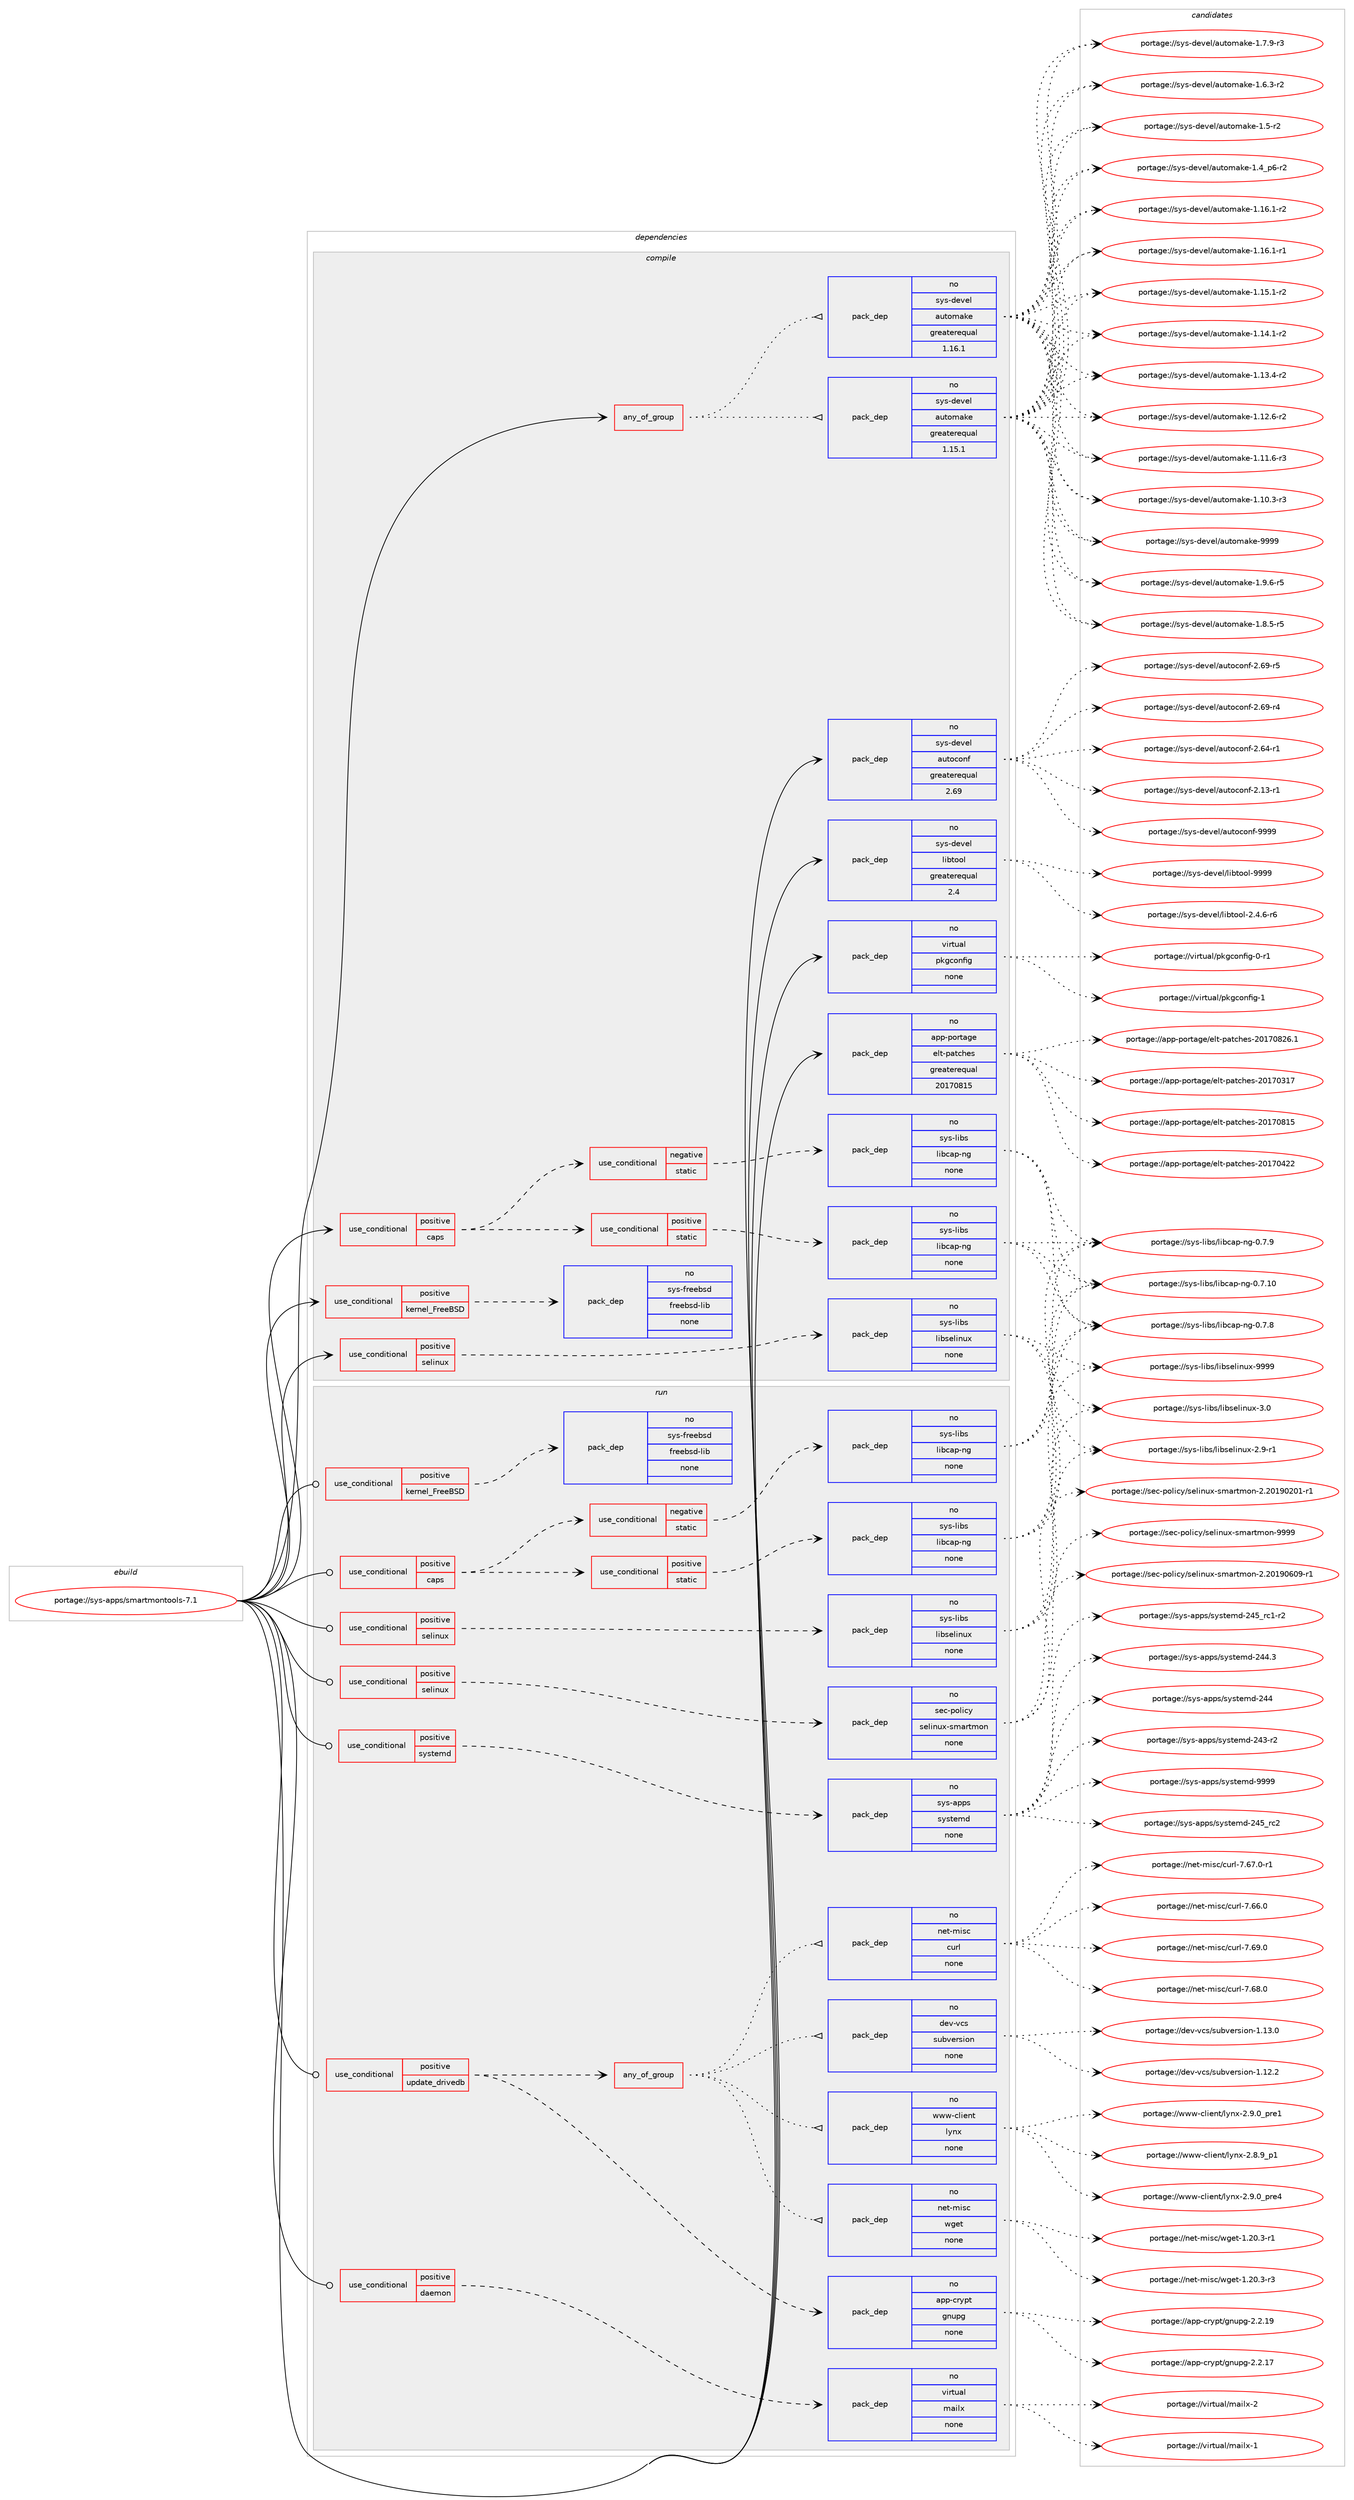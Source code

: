 digraph prolog {

# *************
# Graph options
# *************

newrank=true;
concentrate=true;
compound=true;
graph [rankdir=LR,fontname=Helvetica,fontsize=10,ranksep=1.5];#, ranksep=2.5, nodesep=0.2];
edge  [arrowhead=vee];
node  [fontname=Helvetica,fontsize=10];

# **********
# The ebuild
# **********

subgraph cluster_leftcol {
color=gray;
rank=same;
label=<<i>ebuild</i>>;
id [label="portage://sys-apps/smartmontools-7.1", color=red, width=4, href="../sys-apps/smartmontools-7.1.svg"];
}

# ****************
# The dependencies
# ****************

subgraph cluster_midcol {
color=gray;
label=<<i>dependencies</i>>;
subgraph cluster_compile {
fillcolor="#eeeeee";
style=filled;
label=<<i>compile</i>>;
subgraph any713 {
dependency29122 [label=<<TABLE BORDER="0" CELLBORDER="1" CELLSPACING="0" CELLPADDING="4"><TR><TD CELLPADDING="10">any_of_group</TD></TR></TABLE>>, shape=none, color=red];subgraph pack23397 {
dependency29123 [label=<<TABLE BORDER="0" CELLBORDER="1" CELLSPACING="0" CELLPADDING="4" WIDTH="220"><TR><TD ROWSPAN="6" CELLPADDING="30">pack_dep</TD></TR><TR><TD WIDTH="110">no</TD></TR><TR><TD>sys-devel</TD></TR><TR><TD>automake</TD></TR><TR><TD>greaterequal</TD></TR><TR><TD>1.16.1</TD></TR></TABLE>>, shape=none, color=blue];
}
dependency29122:e -> dependency29123:w [weight=20,style="dotted",arrowhead="oinv"];
subgraph pack23398 {
dependency29124 [label=<<TABLE BORDER="0" CELLBORDER="1" CELLSPACING="0" CELLPADDING="4" WIDTH="220"><TR><TD ROWSPAN="6" CELLPADDING="30">pack_dep</TD></TR><TR><TD WIDTH="110">no</TD></TR><TR><TD>sys-devel</TD></TR><TR><TD>automake</TD></TR><TR><TD>greaterequal</TD></TR><TR><TD>1.15.1</TD></TR></TABLE>>, shape=none, color=blue];
}
dependency29122:e -> dependency29124:w [weight=20,style="dotted",arrowhead="oinv"];
}
id:e -> dependency29122:w [weight=20,style="solid",arrowhead="vee"];
subgraph cond5010 {
dependency29125 [label=<<TABLE BORDER="0" CELLBORDER="1" CELLSPACING="0" CELLPADDING="4"><TR><TD ROWSPAN="3" CELLPADDING="10">use_conditional</TD></TR><TR><TD>positive</TD></TR><TR><TD>caps</TD></TR></TABLE>>, shape=none, color=red];
subgraph cond5011 {
dependency29126 [label=<<TABLE BORDER="0" CELLBORDER="1" CELLSPACING="0" CELLPADDING="4"><TR><TD ROWSPAN="3" CELLPADDING="10">use_conditional</TD></TR><TR><TD>positive</TD></TR><TR><TD>static</TD></TR></TABLE>>, shape=none, color=red];
subgraph pack23399 {
dependency29127 [label=<<TABLE BORDER="0" CELLBORDER="1" CELLSPACING="0" CELLPADDING="4" WIDTH="220"><TR><TD ROWSPAN="6" CELLPADDING="30">pack_dep</TD></TR><TR><TD WIDTH="110">no</TD></TR><TR><TD>sys-libs</TD></TR><TR><TD>libcap-ng</TD></TR><TR><TD>none</TD></TR><TR><TD></TD></TR></TABLE>>, shape=none, color=blue];
}
dependency29126:e -> dependency29127:w [weight=20,style="dashed",arrowhead="vee"];
}
dependency29125:e -> dependency29126:w [weight=20,style="dashed",arrowhead="vee"];
subgraph cond5012 {
dependency29128 [label=<<TABLE BORDER="0" CELLBORDER="1" CELLSPACING="0" CELLPADDING="4"><TR><TD ROWSPAN="3" CELLPADDING="10">use_conditional</TD></TR><TR><TD>negative</TD></TR><TR><TD>static</TD></TR></TABLE>>, shape=none, color=red];
subgraph pack23400 {
dependency29129 [label=<<TABLE BORDER="0" CELLBORDER="1" CELLSPACING="0" CELLPADDING="4" WIDTH="220"><TR><TD ROWSPAN="6" CELLPADDING="30">pack_dep</TD></TR><TR><TD WIDTH="110">no</TD></TR><TR><TD>sys-libs</TD></TR><TR><TD>libcap-ng</TD></TR><TR><TD>none</TD></TR><TR><TD></TD></TR></TABLE>>, shape=none, color=blue];
}
dependency29128:e -> dependency29129:w [weight=20,style="dashed",arrowhead="vee"];
}
dependency29125:e -> dependency29128:w [weight=20,style="dashed",arrowhead="vee"];
}
id:e -> dependency29125:w [weight=20,style="solid",arrowhead="vee"];
subgraph cond5013 {
dependency29130 [label=<<TABLE BORDER="0" CELLBORDER="1" CELLSPACING="0" CELLPADDING="4"><TR><TD ROWSPAN="3" CELLPADDING="10">use_conditional</TD></TR><TR><TD>positive</TD></TR><TR><TD>kernel_FreeBSD</TD></TR></TABLE>>, shape=none, color=red];
subgraph pack23401 {
dependency29131 [label=<<TABLE BORDER="0" CELLBORDER="1" CELLSPACING="0" CELLPADDING="4" WIDTH="220"><TR><TD ROWSPAN="6" CELLPADDING="30">pack_dep</TD></TR><TR><TD WIDTH="110">no</TD></TR><TR><TD>sys-freebsd</TD></TR><TR><TD>freebsd-lib</TD></TR><TR><TD>none</TD></TR><TR><TD></TD></TR></TABLE>>, shape=none, color=blue];
}
dependency29130:e -> dependency29131:w [weight=20,style="dashed",arrowhead="vee"];
}
id:e -> dependency29130:w [weight=20,style="solid",arrowhead="vee"];
subgraph cond5014 {
dependency29132 [label=<<TABLE BORDER="0" CELLBORDER="1" CELLSPACING="0" CELLPADDING="4"><TR><TD ROWSPAN="3" CELLPADDING="10">use_conditional</TD></TR><TR><TD>positive</TD></TR><TR><TD>selinux</TD></TR></TABLE>>, shape=none, color=red];
subgraph pack23402 {
dependency29133 [label=<<TABLE BORDER="0" CELLBORDER="1" CELLSPACING="0" CELLPADDING="4" WIDTH="220"><TR><TD ROWSPAN="6" CELLPADDING="30">pack_dep</TD></TR><TR><TD WIDTH="110">no</TD></TR><TR><TD>sys-libs</TD></TR><TR><TD>libselinux</TD></TR><TR><TD>none</TD></TR><TR><TD></TD></TR></TABLE>>, shape=none, color=blue];
}
dependency29132:e -> dependency29133:w [weight=20,style="dashed",arrowhead="vee"];
}
id:e -> dependency29132:w [weight=20,style="solid",arrowhead="vee"];
subgraph pack23403 {
dependency29134 [label=<<TABLE BORDER="0" CELLBORDER="1" CELLSPACING="0" CELLPADDING="4" WIDTH="220"><TR><TD ROWSPAN="6" CELLPADDING="30">pack_dep</TD></TR><TR><TD WIDTH="110">no</TD></TR><TR><TD>app-portage</TD></TR><TR><TD>elt-patches</TD></TR><TR><TD>greaterequal</TD></TR><TR><TD>20170815</TD></TR></TABLE>>, shape=none, color=blue];
}
id:e -> dependency29134:w [weight=20,style="solid",arrowhead="vee"];
subgraph pack23404 {
dependency29135 [label=<<TABLE BORDER="0" CELLBORDER="1" CELLSPACING="0" CELLPADDING="4" WIDTH="220"><TR><TD ROWSPAN="6" CELLPADDING="30">pack_dep</TD></TR><TR><TD WIDTH="110">no</TD></TR><TR><TD>sys-devel</TD></TR><TR><TD>autoconf</TD></TR><TR><TD>greaterequal</TD></TR><TR><TD>2.69</TD></TR></TABLE>>, shape=none, color=blue];
}
id:e -> dependency29135:w [weight=20,style="solid",arrowhead="vee"];
subgraph pack23405 {
dependency29136 [label=<<TABLE BORDER="0" CELLBORDER="1" CELLSPACING="0" CELLPADDING="4" WIDTH="220"><TR><TD ROWSPAN="6" CELLPADDING="30">pack_dep</TD></TR><TR><TD WIDTH="110">no</TD></TR><TR><TD>sys-devel</TD></TR><TR><TD>libtool</TD></TR><TR><TD>greaterequal</TD></TR><TR><TD>2.4</TD></TR></TABLE>>, shape=none, color=blue];
}
id:e -> dependency29136:w [weight=20,style="solid",arrowhead="vee"];
subgraph pack23406 {
dependency29137 [label=<<TABLE BORDER="0" CELLBORDER="1" CELLSPACING="0" CELLPADDING="4" WIDTH="220"><TR><TD ROWSPAN="6" CELLPADDING="30">pack_dep</TD></TR><TR><TD WIDTH="110">no</TD></TR><TR><TD>virtual</TD></TR><TR><TD>pkgconfig</TD></TR><TR><TD>none</TD></TR><TR><TD></TD></TR></TABLE>>, shape=none, color=blue];
}
id:e -> dependency29137:w [weight=20,style="solid",arrowhead="vee"];
}
subgraph cluster_compileandrun {
fillcolor="#eeeeee";
style=filled;
label=<<i>compile and run</i>>;
}
subgraph cluster_run {
fillcolor="#eeeeee";
style=filled;
label=<<i>run</i>>;
subgraph cond5015 {
dependency29138 [label=<<TABLE BORDER="0" CELLBORDER="1" CELLSPACING="0" CELLPADDING="4"><TR><TD ROWSPAN="3" CELLPADDING="10">use_conditional</TD></TR><TR><TD>positive</TD></TR><TR><TD>caps</TD></TR></TABLE>>, shape=none, color=red];
subgraph cond5016 {
dependency29139 [label=<<TABLE BORDER="0" CELLBORDER="1" CELLSPACING="0" CELLPADDING="4"><TR><TD ROWSPAN="3" CELLPADDING="10">use_conditional</TD></TR><TR><TD>positive</TD></TR><TR><TD>static</TD></TR></TABLE>>, shape=none, color=red];
subgraph pack23407 {
dependency29140 [label=<<TABLE BORDER="0" CELLBORDER="1" CELLSPACING="0" CELLPADDING="4" WIDTH="220"><TR><TD ROWSPAN="6" CELLPADDING="30">pack_dep</TD></TR><TR><TD WIDTH="110">no</TD></TR><TR><TD>sys-libs</TD></TR><TR><TD>libcap-ng</TD></TR><TR><TD>none</TD></TR><TR><TD></TD></TR></TABLE>>, shape=none, color=blue];
}
dependency29139:e -> dependency29140:w [weight=20,style="dashed",arrowhead="vee"];
}
dependency29138:e -> dependency29139:w [weight=20,style="dashed",arrowhead="vee"];
subgraph cond5017 {
dependency29141 [label=<<TABLE BORDER="0" CELLBORDER="1" CELLSPACING="0" CELLPADDING="4"><TR><TD ROWSPAN="3" CELLPADDING="10">use_conditional</TD></TR><TR><TD>negative</TD></TR><TR><TD>static</TD></TR></TABLE>>, shape=none, color=red];
subgraph pack23408 {
dependency29142 [label=<<TABLE BORDER="0" CELLBORDER="1" CELLSPACING="0" CELLPADDING="4" WIDTH="220"><TR><TD ROWSPAN="6" CELLPADDING="30">pack_dep</TD></TR><TR><TD WIDTH="110">no</TD></TR><TR><TD>sys-libs</TD></TR><TR><TD>libcap-ng</TD></TR><TR><TD>none</TD></TR><TR><TD></TD></TR></TABLE>>, shape=none, color=blue];
}
dependency29141:e -> dependency29142:w [weight=20,style="dashed",arrowhead="vee"];
}
dependency29138:e -> dependency29141:w [weight=20,style="dashed",arrowhead="vee"];
}
id:e -> dependency29138:w [weight=20,style="solid",arrowhead="odot"];
subgraph cond5018 {
dependency29143 [label=<<TABLE BORDER="0" CELLBORDER="1" CELLSPACING="0" CELLPADDING="4"><TR><TD ROWSPAN="3" CELLPADDING="10">use_conditional</TD></TR><TR><TD>positive</TD></TR><TR><TD>daemon</TD></TR></TABLE>>, shape=none, color=red];
subgraph pack23409 {
dependency29144 [label=<<TABLE BORDER="0" CELLBORDER="1" CELLSPACING="0" CELLPADDING="4" WIDTH="220"><TR><TD ROWSPAN="6" CELLPADDING="30">pack_dep</TD></TR><TR><TD WIDTH="110">no</TD></TR><TR><TD>virtual</TD></TR><TR><TD>mailx</TD></TR><TR><TD>none</TD></TR><TR><TD></TD></TR></TABLE>>, shape=none, color=blue];
}
dependency29143:e -> dependency29144:w [weight=20,style="dashed",arrowhead="vee"];
}
id:e -> dependency29143:w [weight=20,style="solid",arrowhead="odot"];
subgraph cond5019 {
dependency29145 [label=<<TABLE BORDER="0" CELLBORDER="1" CELLSPACING="0" CELLPADDING="4"><TR><TD ROWSPAN="3" CELLPADDING="10">use_conditional</TD></TR><TR><TD>positive</TD></TR><TR><TD>kernel_FreeBSD</TD></TR></TABLE>>, shape=none, color=red];
subgraph pack23410 {
dependency29146 [label=<<TABLE BORDER="0" CELLBORDER="1" CELLSPACING="0" CELLPADDING="4" WIDTH="220"><TR><TD ROWSPAN="6" CELLPADDING="30">pack_dep</TD></TR><TR><TD WIDTH="110">no</TD></TR><TR><TD>sys-freebsd</TD></TR><TR><TD>freebsd-lib</TD></TR><TR><TD>none</TD></TR><TR><TD></TD></TR></TABLE>>, shape=none, color=blue];
}
dependency29145:e -> dependency29146:w [weight=20,style="dashed",arrowhead="vee"];
}
id:e -> dependency29145:w [weight=20,style="solid",arrowhead="odot"];
subgraph cond5020 {
dependency29147 [label=<<TABLE BORDER="0" CELLBORDER="1" CELLSPACING="0" CELLPADDING="4"><TR><TD ROWSPAN="3" CELLPADDING="10">use_conditional</TD></TR><TR><TD>positive</TD></TR><TR><TD>selinux</TD></TR></TABLE>>, shape=none, color=red];
subgraph pack23411 {
dependency29148 [label=<<TABLE BORDER="0" CELLBORDER="1" CELLSPACING="0" CELLPADDING="4" WIDTH="220"><TR><TD ROWSPAN="6" CELLPADDING="30">pack_dep</TD></TR><TR><TD WIDTH="110">no</TD></TR><TR><TD>sec-policy</TD></TR><TR><TD>selinux-smartmon</TD></TR><TR><TD>none</TD></TR><TR><TD></TD></TR></TABLE>>, shape=none, color=blue];
}
dependency29147:e -> dependency29148:w [weight=20,style="dashed",arrowhead="vee"];
}
id:e -> dependency29147:w [weight=20,style="solid",arrowhead="odot"];
subgraph cond5021 {
dependency29149 [label=<<TABLE BORDER="0" CELLBORDER="1" CELLSPACING="0" CELLPADDING="4"><TR><TD ROWSPAN="3" CELLPADDING="10">use_conditional</TD></TR><TR><TD>positive</TD></TR><TR><TD>selinux</TD></TR></TABLE>>, shape=none, color=red];
subgraph pack23412 {
dependency29150 [label=<<TABLE BORDER="0" CELLBORDER="1" CELLSPACING="0" CELLPADDING="4" WIDTH="220"><TR><TD ROWSPAN="6" CELLPADDING="30">pack_dep</TD></TR><TR><TD WIDTH="110">no</TD></TR><TR><TD>sys-libs</TD></TR><TR><TD>libselinux</TD></TR><TR><TD>none</TD></TR><TR><TD></TD></TR></TABLE>>, shape=none, color=blue];
}
dependency29149:e -> dependency29150:w [weight=20,style="dashed",arrowhead="vee"];
}
id:e -> dependency29149:w [weight=20,style="solid",arrowhead="odot"];
subgraph cond5022 {
dependency29151 [label=<<TABLE BORDER="0" CELLBORDER="1" CELLSPACING="0" CELLPADDING="4"><TR><TD ROWSPAN="3" CELLPADDING="10">use_conditional</TD></TR><TR><TD>positive</TD></TR><TR><TD>systemd</TD></TR></TABLE>>, shape=none, color=red];
subgraph pack23413 {
dependency29152 [label=<<TABLE BORDER="0" CELLBORDER="1" CELLSPACING="0" CELLPADDING="4" WIDTH="220"><TR><TD ROWSPAN="6" CELLPADDING="30">pack_dep</TD></TR><TR><TD WIDTH="110">no</TD></TR><TR><TD>sys-apps</TD></TR><TR><TD>systemd</TD></TR><TR><TD>none</TD></TR><TR><TD></TD></TR></TABLE>>, shape=none, color=blue];
}
dependency29151:e -> dependency29152:w [weight=20,style="dashed",arrowhead="vee"];
}
id:e -> dependency29151:w [weight=20,style="solid",arrowhead="odot"];
subgraph cond5023 {
dependency29153 [label=<<TABLE BORDER="0" CELLBORDER="1" CELLSPACING="0" CELLPADDING="4"><TR><TD ROWSPAN="3" CELLPADDING="10">use_conditional</TD></TR><TR><TD>positive</TD></TR><TR><TD>update_drivedb</TD></TR></TABLE>>, shape=none, color=red];
subgraph pack23414 {
dependency29154 [label=<<TABLE BORDER="0" CELLBORDER="1" CELLSPACING="0" CELLPADDING="4" WIDTH="220"><TR><TD ROWSPAN="6" CELLPADDING="30">pack_dep</TD></TR><TR><TD WIDTH="110">no</TD></TR><TR><TD>app-crypt</TD></TR><TR><TD>gnupg</TD></TR><TR><TD>none</TD></TR><TR><TD></TD></TR></TABLE>>, shape=none, color=blue];
}
dependency29153:e -> dependency29154:w [weight=20,style="dashed",arrowhead="vee"];
subgraph any714 {
dependency29155 [label=<<TABLE BORDER="0" CELLBORDER="1" CELLSPACING="0" CELLPADDING="4"><TR><TD CELLPADDING="10">any_of_group</TD></TR></TABLE>>, shape=none, color=red];subgraph pack23415 {
dependency29156 [label=<<TABLE BORDER="0" CELLBORDER="1" CELLSPACING="0" CELLPADDING="4" WIDTH="220"><TR><TD ROWSPAN="6" CELLPADDING="30">pack_dep</TD></TR><TR><TD WIDTH="110">no</TD></TR><TR><TD>net-misc</TD></TR><TR><TD>curl</TD></TR><TR><TD>none</TD></TR><TR><TD></TD></TR></TABLE>>, shape=none, color=blue];
}
dependency29155:e -> dependency29156:w [weight=20,style="dotted",arrowhead="oinv"];
subgraph pack23416 {
dependency29157 [label=<<TABLE BORDER="0" CELLBORDER="1" CELLSPACING="0" CELLPADDING="4" WIDTH="220"><TR><TD ROWSPAN="6" CELLPADDING="30">pack_dep</TD></TR><TR><TD WIDTH="110">no</TD></TR><TR><TD>net-misc</TD></TR><TR><TD>wget</TD></TR><TR><TD>none</TD></TR><TR><TD></TD></TR></TABLE>>, shape=none, color=blue];
}
dependency29155:e -> dependency29157:w [weight=20,style="dotted",arrowhead="oinv"];
subgraph pack23417 {
dependency29158 [label=<<TABLE BORDER="0" CELLBORDER="1" CELLSPACING="0" CELLPADDING="4" WIDTH="220"><TR><TD ROWSPAN="6" CELLPADDING="30">pack_dep</TD></TR><TR><TD WIDTH="110">no</TD></TR><TR><TD>www-client</TD></TR><TR><TD>lynx</TD></TR><TR><TD>none</TD></TR><TR><TD></TD></TR></TABLE>>, shape=none, color=blue];
}
dependency29155:e -> dependency29158:w [weight=20,style="dotted",arrowhead="oinv"];
subgraph pack23418 {
dependency29159 [label=<<TABLE BORDER="0" CELLBORDER="1" CELLSPACING="0" CELLPADDING="4" WIDTH="220"><TR><TD ROWSPAN="6" CELLPADDING="30">pack_dep</TD></TR><TR><TD WIDTH="110">no</TD></TR><TR><TD>dev-vcs</TD></TR><TR><TD>subversion</TD></TR><TR><TD>none</TD></TR><TR><TD></TD></TR></TABLE>>, shape=none, color=blue];
}
dependency29155:e -> dependency29159:w [weight=20,style="dotted",arrowhead="oinv"];
}
dependency29153:e -> dependency29155:w [weight=20,style="dashed",arrowhead="vee"];
}
id:e -> dependency29153:w [weight=20,style="solid",arrowhead="odot"];
}
}

# **************
# The candidates
# **************

subgraph cluster_choices {
rank=same;
color=gray;
label=<<i>candidates</i>>;

subgraph choice23397 {
color=black;
nodesep=1;
choice115121115451001011181011084797117116111109971071014557575757 [label="portage://sys-devel/automake-9999", color=red, width=4,href="../sys-devel/automake-9999.svg"];
choice115121115451001011181011084797117116111109971071014549465746544511453 [label="portage://sys-devel/automake-1.9.6-r5", color=red, width=4,href="../sys-devel/automake-1.9.6-r5.svg"];
choice115121115451001011181011084797117116111109971071014549465646534511453 [label="portage://sys-devel/automake-1.8.5-r5", color=red, width=4,href="../sys-devel/automake-1.8.5-r5.svg"];
choice115121115451001011181011084797117116111109971071014549465546574511451 [label="portage://sys-devel/automake-1.7.9-r3", color=red, width=4,href="../sys-devel/automake-1.7.9-r3.svg"];
choice115121115451001011181011084797117116111109971071014549465446514511450 [label="portage://sys-devel/automake-1.6.3-r2", color=red, width=4,href="../sys-devel/automake-1.6.3-r2.svg"];
choice11512111545100101118101108479711711611110997107101454946534511450 [label="portage://sys-devel/automake-1.5-r2", color=red, width=4,href="../sys-devel/automake-1.5-r2.svg"];
choice115121115451001011181011084797117116111109971071014549465295112544511450 [label="portage://sys-devel/automake-1.4_p6-r2", color=red, width=4,href="../sys-devel/automake-1.4_p6-r2.svg"];
choice11512111545100101118101108479711711611110997107101454946495446494511450 [label="portage://sys-devel/automake-1.16.1-r2", color=red, width=4,href="../sys-devel/automake-1.16.1-r2.svg"];
choice11512111545100101118101108479711711611110997107101454946495446494511449 [label="portage://sys-devel/automake-1.16.1-r1", color=red, width=4,href="../sys-devel/automake-1.16.1-r1.svg"];
choice11512111545100101118101108479711711611110997107101454946495346494511450 [label="portage://sys-devel/automake-1.15.1-r2", color=red, width=4,href="../sys-devel/automake-1.15.1-r2.svg"];
choice11512111545100101118101108479711711611110997107101454946495246494511450 [label="portage://sys-devel/automake-1.14.1-r2", color=red, width=4,href="../sys-devel/automake-1.14.1-r2.svg"];
choice11512111545100101118101108479711711611110997107101454946495146524511450 [label="portage://sys-devel/automake-1.13.4-r2", color=red, width=4,href="../sys-devel/automake-1.13.4-r2.svg"];
choice11512111545100101118101108479711711611110997107101454946495046544511450 [label="portage://sys-devel/automake-1.12.6-r2", color=red, width=4,href="../sys-devel/automake-1.12.6-r2.svg"];
choice11512111545100101118101108479711711611110997107101454946494946544511451 [label="portage://sys-devel/automake-1.11.6-r3", color=red, width=4,href="../sys-devel/automake-1.11.6-r3.svg"];
choice11512111545100101118101108479711711611110997107101454946494846514511451 [label="portage://sys-devel/automake-1.10.3-r3", color=red, width=4,href="../sys-devel/automake-1.10.3-r3.svg"];
dependency29123:e -> choice115121115451001011181011084797117116111109971071014557575757:w [style=dotted,weight="100"];
dependency29123:e -> choice115121115451001011181011084797117116111109971071014549465746544511453:w [style=dotted,weight="100"];
dependency29123:e -> choice115121115451001011181011084797117116111109971071014549465646534511453:w [style=dotted,weight="100"];
dependency29123:e -> choice115121115451001011181011084797117116111109971071014549465546574511451:w [style=dotted,weight="100"];
dependency29123:e -> choice115121115451001011181011084797117116111109971071014549465446514511450:w [style=dotted,weight="100"];
dependency29123:e -> choice11512111545100101118101108479711711611110997107101454946534511450:w [style=dotted,weight="100"];
dependency29123:e -> choice115121115451001011181011084797117116111109971071014549465295112544511450:w [style=dotted,weight="100"];
dependency29123:e -> choice11512111545100101118101108479711711611110997107101454946495446494511450:w [style=dotted,weight="100"];
dependency29123:e -> choice11512111545100101118101108479711711611110997107101454946495446494511449:w [style=dotted,weight="100"];
dependency29123:e -> choice11512111545100101118101108479711711611110997107101454946495346494511450:w [style=dotted,weight="100"];
dependency29123:e -> choice11512111545100101118101108479711711611110997107101454946495246494511450:w [style=dotted,weight="100"];
dependency29123:e -> choice11512111545100101118101108479711711611110997107101454946495146524511450:w [style=dotted,weight="100"];
dependency29123:e -> choice11512111545100101118101108479711711611110997107101454946495046544511450:w [style=dotted,weight="100"];
dependency29123:e -> choice11512111545100101118101108479711711611110997107101454946494946544511451:w [style=dotted,weight="100"];
dependency29123:e -> choice11512111545100101118101108479711711611110997107101454946494846514511451:w [style=dotted,weight="100"];
}
subgraph choice23398 {
color=black;
nodesep=1;
choice115121115451001011181011084797117116111109971071014557575757 [label="portage://sys-devel/automake-9999", color=red, width=4,href="../sys-devel/automake-9999.svg"];
choice115121115451001011181011084797117116111109971071014549465746544511453 [label="portage://sys-devel/automake-1.9.6-r5", color=red, width=4,href="../sys-devel/automake-1.9.6-r5.svg"];
choice115121115451001011181011084797117116111109971071014549465646534511453 [label="portage://sys-devel/automake-1.8.5-r5", color=red, width=4,href="../sys-devel/automake-1.8.5-r5.svg"];
choice115121115451001011181011084797117116111109971071014549465546574511451 [label="portage://sys-devel/automake-1.7.9-r3", color=red, width=4,href="../sys-devel/automake-1.7.9-r3.svg"];
choice115121115451001011181011084797117116111109971071014549465446514511450 [label="portage://sys-devel/automake-1.6.3-r2", color=red, width=4,href="../sys-devel/automake-1.6.3-r2.svg"];
choice11512111545100101118101108479711711611110997107101454946534511450 [label="portage://sys-devel/automake-1.5-r2", color=red, width=4,href="../sys-devel/automake-1.5-r2.svg"];
choice115121115451001011181011084797117116111109971071014549465295112544511450 [label="portage://sys-devel/automake-1.4_p6-r2", color=red, width=4,href="../sys-devel/automake-1.4_p6-r2.svg"];
choice11512111545100101118101108479711711611110997107101454946495446494511450 [label="portage://sys-devel/automake-1.16.1-r2", color=red, width=4,href="../sys-devel/automake-1.16.1-r2.svg"];
choice11512111545100101118101108479711711611110997107101454946495446494511449 [label="portage://sys-devel/automake-1.16.1-r1", color=red, width=4,href="../sys-devel/automake-1.16.1-r1.svg"];
choice11512111545100101118101108479711711611110997107101454946495346494511450 [label="portage://sys-devel/automake-1.15.1-r2", color=red, width=4,href="../sys-devel/automake-1.15.1-r2.svg"];
choice11512111545100101118101108479711711611110997107101454946495246494511450 [label="portage://sys-devel/automake-1.14.1-r2", color=red, width=4,href="../sys-devel/automake-1.14.1-r2.svg"];
choice11512111545100101118101108479711711611110997107101454946495146524511450 [label="portage://sys-devel/automake-1.13.4-r2", color=red, width=4,href="../sys-devel/automake-1.13.4-r2.svg"];
choice11512111545100101118101108479711711611110997107101454946495046544511450 [label="portage://sys-devel/automake-1.12.6-r2", color=red, width=4,href="../sys-devel/automake-1.12.6-r2.svg"];
choice11512111545100101118101108479711711611110997107101454946494946544511451 [label="portage://sys-devel/automake-1.11.6-r3", color=red, width=4,href="../sys-devel/automake-1.11.6-r3.svg"];
choice11512111545100101118101108479711711611110997107101454946494846514511451 [label="portage://sys-devel/automake-1.10.3-r3", color=red, width=4,href="../sys-devel/automake-1.10.3-r3.svg"];
dependency29124:e -> choice115121115451001011181011084797117116111109971071014557575757:w [style=dotted,weight="100"];
dependency29124:e -> choice115121115451001011181011084797117116111109971071014549465746544511453:w [style=dotted,weight="100"];
dependency29124:e -> choice115121115451001011181011084797117116111109971071014549465646534511453:w [style=dotted,weight="100"];
dependency29124:e -> choice115121115451001011181011084797117116111109971071014549465546574511451:w [style=dotted,weight="100"];
dependency29124:e -> choice115121115451001011181011084797117116111109971071014549465446514511450:w [style=dotted,weight="100"];
dependency29124:e -> choice11512111545100101118101108479711711611110997107101454946534511450:w [style=dotted,weight="100"];
dependency29124:e -> choice115121115451001011181011084797117116111109971071014549465295112544511450:w [style=dotted,weight="100"];
dependency29124:e -> choice11512111545100101118101108479711711611110997107101454946495446494511450:w [style=dotted,weight="100"];
dependency29124:e -> choice11512111545100101118101108479711711611110997107101454946495446494511449:w [style=dotted,weight="100"];
dependency29124:e -> choice11512111545100101118101108479711711611110997107101454946495346494511450:w [style=dotted,weight="100"];
dependency29124:e -> choice11512111545100101118101108479711711611110997107101454946495246494511450:w [style=dotted,weight="100"];
dependency29124:e -> choice11512111545100101118101108479711711611110997107101454946495146524511450:w [style=dotted,weight="100"];
dependency29124:e -> choice11512111545100101118101108479711711611110997107101454946495046544511450:w [style=dotted,weight="100"];
dependency29124:e -> choice11512111545100101118101108479711711611110997107101454946494946544511451:w [style=dotted,weight="100"];
dependency29124:e -> choice11512111545100101118101108479711711611110997107101454946494846514511451:w [style=dotted,weight="100"];
}
subgraph choice23399 {
color=black;
nodesep=1;
choice11512111545108105981154710810598999711245110103454846554657 [label="portage://sys-libs/libcap-ng-0.7.9", color=red, width=4,href="../sys-libs/libcap-ng-0.7.9.svg"];
choice11512111545108105981154710810598999711245110103454846554656 [label="portage://sys-libs/libcap-ng-0.7.8", color=red, width=4,href="../sys-libs/libcap-ng-0.7.8.svg"];
choice1151211154510810598115471081059899971124511010345484655464948 [label="portage://sys-libs/libcap-ng-0.7.10", color=red, width=4,href="../sys-libs/libcap-ng-0.7.10.svg"];
dependency29127:e -> choice11512111545108105981154710810598999711245110103454846554657:w [style=dotted,weight="100"];
dependency29127:e -> choice11512111545108105981154710810598999711245110103454846554656:w [style=dotted,weight="100"];
dependency29127:e -> choice1151211154510810598115471081059899971124511010345484655464948:w [style=dotted,weight="100"];
}
subgraph choice23400 {
color=black;
nodesep=1;
choice11512111545108105981154710810598999711245110103454846554657 [label="portage://sys-libs/libcap-ng-0.7.9", color=red, width=4,href="../sys-libs/libcap-ng-0.7.9.svg"];
choice11512111545108105981154710810598999711245110103454846554656 [label="portage://sys-libs/libcap-ng-0.7.8", color=red, width=4,href="../sys-libs/libcap-ng-0.7.8.svg"];
choice1151211154510810598115471081059899971124511010345484655464948 [label="portage://sys-libs/libcap-ng-0.7.10", color=red, width=4,href="../sys-libs/libcap-ng-0.7.10.svg"];
dependency29129:e -> choice11512111545108105981154710810598999711245110103454846554657:w [style=dotted,weight="100"];
dependency29129:e -> choice11512111545108105981154710810598999711245110103454846554656:w [style=dotted,weight="100"];
dependency29129:e -> choice1151211154510810598115471081059899971124511010345484655464948:w [style=dotted,weight="100"];
}
subgraph choice23401 {
color=black;
nodesep=1;
}
subgraph choice23402 {
color=black;
nodesep=1;
choice115121115451081059811547108105981151011081051101171204557575757 [label="portage://sys-libs/libselinux-9999", color=red, width=4,href="../sys-libs/libselinux-9999.svg"];
choice1151211154510810598115471081059811510110810511011712045514648 [label="portage://sys-libs/libselinux-3.0", color=red, width=4,href="../sys-libs/libselinux-3.0.svg"];
choice11512111545108105981154710810598115101108105110117120455046574511449 [label="portage://sys-libs/libselinux-2.9-r1", color=red, width=4,href="../sys-libs/libselinux-2.9-r1.svg"];
dependency29133:e -> choice115121115451081059811547108105981151011081051101171204557575757:w [style=dotted,weight="100"];
dependency29133:e -> choice1151211154510810598115471081059811510110810511011712045514648:w [style=dotted,weight="100"];
dependency29133:e -> choice11512111545108105981154710810598115101108105110117120455046574511449:w [style=dotted,weight="100"];
}
subgraph choice23403 {
color=black;
nodesep=1;
choice971121124511211111411697103101471011081164511297116991041011154550484955485650544649 [label="portage://app-portage/elt-patches-20170826.1", color=red, width=4,href="../app-portage/elt-patches-20170826.1.svg"];
choice97112112451121111141169710310147101108116451129711699104101115455048495548564953 [label="portage://app-portage/elt-patches-20170815", color=red, width=4,href="../app-portage/elt-patches-20170815.svg"];
choice97112112451121111141169710310147101108116451129711699104101115455048495548525050 [label="portage://app-portage/elt-patches-20170422", color=red, width=4,href="../app-portage/elt-patches-20170422.svg"];
choice97112112451121111141169710310147101108116451129711699104101115455048495548514955 [label="portage://app-portage/elt-patches-20170317", color=red, width=4,href="../app-portage/elt-patches-20170317.svg"];
dependency29134:e -> choice971121124511211111411697103101471011081164511297116991041011154550484955485650544649:w [style=dotted,weight="100"];
dependency29134:e -> choice97112112451121111141169710310147101108116451129711699104101115455048495548564953:w [style=dotted,weight="100"];
dependency29134:e -> choice97112112451121111141169710310147101108116451129711699104101115455048495548525050:w [style=dotted,weight="100"];
dependency29134:e -> choice97112112451121111141169710310147101108116451129711699104101115455048495548514955:w [style=dotted,weight="100"];
}
subgraph choice23404 {
color=black;
nodesep=1;
choice115121115451001011181011084797117116111991111101024557575757 [label="portage://sys-devel/autoconf-9999", color=red, width=4,href="../sys-devel/autoconf-9999.svg"];
choice1151211154510010111810110847971171161119911111010245504654574511453 [label="portage://sys-devel/autoconf-2.69-r5", color=red, width=4,href="../sys-devel/autoconf-2.69-r5.svg"];
choice1151211154510010111810110847971171161119911111010245504654574511452 [label="portage://sys-devel/autoconf-2.69-r4", color=red, width=4,href="../sys-devel/autoconf-2.69-r4.svg"];
choice1151211154510010111810110847971171161119911111010245504654524511449 [label="portage://sys-devel/autoconf-2.64-r1", color=red, width=4,href="../sys-devel/autoconf-2.64-r1.svg"];
choice1151211154510010111810110847971171161119911111010245504649514511449 [label="portage://sys-devel/autoconf-2.13-r1", color=red, width=4,href="../sys-devel/autoconf-2.13-r1.svg"];
dependency29135:e -> choice115121115451001011181011084797117116111991111101024557575757:w [style=dotted,weight="100"];
dependency29135:e -> choice1151211154510010111810110847971171161119911111010245504654574511453:w [style=dotted,weight="100"];
dependency29135:e -> choice1151211154510010111810110847971171161119911111010245504654574511452:w [style=dotted,weight="100"];
dependency29135:e -> choice1151211154510010111810110847971171161119911111010245504654524511449:w [style=dotted,weight="100"];
dependency29135:e -> choice1151211154510010111810110847971171161119911111010245504649514511449:w [style=dotted,weight="100"];
}
subgraph choice23405 {
color=black;
nodesep=1;
choice1151211154510010111810110847108105981161111111084557575757 [label="portage://sys-devel/libtool-9999", color=red, width=4,href="../sys-devel/libtool-9999.svg"];
choice1151211154510010111810110847108105981161111111084550465246544511454 [label="portage://sys-devel/libtool-2.4.6-r6", color=red, width=4,href="../sys-devel/libtool-2.4.6-r6.svg"];
dependency29136:e -> choice1151211154510010111810110847108105981161111111084557575757:w [style=dotted,weight="100"];
dependency29136:e -> choice1151211154510010111810110847108105981161111111084550465246544511454:w [style=dotted,weight="100"];
}
subgraph choice23406 {
color=black;
nodesep=1;
choice1181051141161179710847112107103991111101021051034549 [label="portage://virtual/pkgconfig-1", color=red, width=4,href="../virtual/pkgconfig-1.svg"];
choice11810511411611797108471121071039911111010210510345484511449 [label="portage://virtual/pkgconfig-0-r1", color=red, width=4,href="../virtual/pkgconfig-0-r1.svg"];
dependency29137:e -> choice1181051141161179710847112107103991111101021051034549:w [style=dotted,weight="100"];
dependency29137:e -> choice11810511411611797108471121071039911111010210510345484511449:w [style=dotted,weight="100"];
}
subgraph choice23407 {
color=black;
nodesep=1;
choice11512111545108105981154710810598999711245110103454846554657 [label="portage://sys-libs/libcap-ng-0.7.9", color=red, width=4,href="../sys-libs/libcap-ng-0.7.9.svg"];
choice11512111545108105981154710810598999711245110103454846554656 [label="portage://sys-libs/libcap-ng-0.7.8", color=red, width=4,href="../sys-libs/libcap-ng-0.7.8.svg"];
choice1151211154510810598115471081059899971124511010345484655464948 [label="portage://sys-libs/libcap-ng-0.7.10", color=red, width=4,href="../sys-libs/libcap-ng-0.7.10.svg"];
dependency29140:e -> choice11512111545108105981154710810598999711245110103454846554657:w [style=dotted,weight="100"];
dependency29140:e -> choice11512111545108105981154710810598999711245110103454846554656:w [style=dotted,weight="100"];
dependency29140:e -> choice1151211154510810598115471081059899971124511010345484655464948:w [style=dotted,weight="100"];
}
subgraph choice23408 {
color=black;
nodesep=1;
choice11512111545108105981154710810598999711245110103454846554657 [label="portage://sys-libs/libcap-ng-0.7.9", color=red, width=4,href="../sys-libs/libcap-ng-0.7.9.svg"];
choice11512111545108105981154710810598999711245110103454846554656 [label="portage://sys-libs/libcap-ng-0.7.8", color=red, width=4,href="../sys-libs/libcap-ng-0.7.8.svg"];
choice1151211154510810598115471081059899971124511010345484655464948 [label="portage://sys-libs/libcap-ng-0.7.10", color=red, width=4,href="../sys-libs/libcap-ng-0.7.10.svg"];
dependency29142:e -> choice11512111545108105981154710810598999711245110103454846554657:w [style=dotted,weight="100"];
dependency29142:e -> choice11512111545108105981154710810598999711245110103454846554656:w [style=dotted,weight="100"];
dependency29142:e -> choice1151211154510810598115471081059899971124511010345484655464948:w [style=dotted,weight="100"];
}
subgraph choice23409 {
color=black;
nodesep=1;
choice1181051141161179710847109971051081204550 [label="portage://virtual/mailx-2", color=red, width=4,href="../virtual/mailx-2.svg"];
choice1181051141161179710847109971051081204549 [label="portage://virtual/mailx-1", color=red, width=4,href="../virtual/mailx-1.svg"];
dependency29144:e -> choice1181051141161179710847109971051081204550:w [style=dotted,weight="100"];
dependency29144:e -> choice1181051141161179710847109971051081204549:w [style=dotted,weight="100"];
}
subgraph choice23410 {
color=black;
nodesep=1;
}
subgraph choice23411 {
color=black;
nodesep=1;
choice1151019945112111108105991214711510110810511011712045115109971141161091111104557575757 [label="portage://sec-policy/selinux-smartmon-9999", color=red, width=4,href="../sec-policy/selinux-smartmon-9999.svg"];
choice11510199451121111081059912147115101108105110117120451151099711411610911111045504650484957485448574511449 [label="portage://sec-policy/selinux-smartmon-2.20190609-r1", color=red, width=4,href="../sec-policy/selinux-smartmon-2.20190609-r1.svg"];
choice11510199451121111081059912147115101108105110117120451151099711411610911111045504650484957485048494511449 [label="portage://sec-policy/selinux-smartmon-2.20190201-r1", color=red, width=4,href="../sec-policy/selinux-smartmon-2.20190201-r1.svg"];
dependency29148:e -> choice1151019945112111108105991214711510110810511011712045115109971141161091111104557575757:w [style=dotted,weight="100"];
dependency29148:e -> choice11510199451121111081059912147115101108105110117120451151099711411610911111045504650484957485448574511449:w [style=dotted,weight="100"];
dependency29148:e -> choice11510199451121111081059912147115101108105110117120451151099711411610911111045504650484957485048494511449:w [style=dotted,weight="100"];
}
subgraph choice23412 {
color=black;
nodesep=1;
choice115121115451081059811547108105981151011081051101171204557575757 [label="portage://sys-libs/libselinux-9999", color=red, width=4,href="../sys-libs/libselinux-9999.svg"];
choice1151211154510810598115471081059811510110810511011712045514648 [label="portage://sys-libs/libselinux-3.0", color=red, width=4,href="../sys-libs/libselinux-3.0.svg"];
choice11512111545108105981154710810598115101108105110117120455046574511449 [label="portage://sys-libs/libselinux-2.9-r1", color=red, width=4,href="../sys-libs/libselinux-2.9-r1.svg"];
dependency29150:e -> choice115121115451081059811547108105981151011081051101171204557575757:w [style=dotted,weight="100"];
dependency29150:e -> choice1151211154510810598115471081059811510110810511011712045514648:w [style=dotted,weight="100"];
dependency29150:e -> choice11512111545108105981154710810598115101108105110117120455046574511449:w [style=dotted,weight="100"];
}
subgraph choice23413 {
color=black;
nodesep=1;
choice1151211154597112112115471151211151161011091004557575757 [label="portage://sys-apps/systemd-9999", color=red, width=4,href="../sys-apps/systemd-9999.svg"];
choice11512111545971121121154711512111511610110910045505253951149950 [label="portage://sys-apps/systemd-245_rc2", color=red, width=4,href="../sys-apps/systemd-245_rc2.svg"];
choice115121115459711211211547115121115116101109100455052539511499494511450 [label="portage://sys-apps/systemd-245_rc1-r2", color=red, width=4,href="../sys-apps/systemd-245_rc1-r2.svg"];
choice115121115459711211211547115121115116101109100455052524651 [label="portage://sys-apps/systemd-244.3", color=red, width=4,href="../sys-apps/systemd-244.3.svg"];
choice11512111545971121121154711512111511610110910045505252 [label="portage://sys-apps/systemd-244", color=red, width=4,href="../sys-apps/systemd-244.svg"];
choice115121115459711211211547115121115116101109100455052514511450 [label="portage://sys-apps/systemd-243-r2", color=red, width=4,href="../sys-apps/systemd-243-r2.svg"];
dependency29152:e -> choice1151211154597112112115471151211151161011091004557575757:w [style=dotted,weight="100"];
dependency29152:e -> choice11512111545971121121154711512111511610110910045505253951149950:w [style=dotted,weight="100"];
dependency29152:e -> choice115121115459711211211547115121115116101109100455052539511499494511450:w [style=dotted,weight="100"];
dependency29152:e -> choice115121115459711211211547115121115116101109100455052524651:w [style=dotted,weight="100"];
dependency29152:e -> choice11512111545971121121154711512111511610110910045505252:w [style=dotted,weight="100"];
dependency29152:e -> choice115121115459711211211547115121115116101109100455052514511450:w [style=dotted,weight="100"];
}
subgraph choice23414 {
color=black;
nodesep=1;
choice9711211245991141211121164710311011711210345504650464957 [label="portage://app-crypt/gnupg-2.2.19", color=red, width=4,href="../app-crypt/gnupg-2.2.19.svg"];
choice9711211245991141211121164710311011711210345504650464955 [label="portage://app-crypt/gnupg-2.2.17", color=red, width=4,href="../app-crypt/gnupg-2.2.17.svg"];
dependency29154:e -> choice9711211245991141211121164710311011711210345504650464957:w [style=dotted,weight="100"];
dependency29154:e -> choice9711211245991141211121164710311011711210345504650464955:w [style=dotted,weight="100"];
}
subgraph choice23415 {
color=black;
nodesep=1;
choice1101011164510910511599479911711410845554654574648 [label="portage://net-misc/curl-7.69.0", color=red, width=4,href="../net-misc/curl-7.69.0.svg"];
choice1101011164510910511599479911711410845554654564648 [label="portage://net-misc/curl-7.68.0", color=red, width=4,href="../net-misc/curl-7.68.0.svg"];
choice11010111645109105115994799117114108455546545546484511449 [label="portage://net-misc/curl-7.67.0-r1", color=red, width=4,href="../net-misc/curl-7.67.0-r1.svg"];
choice1101011164510910511599479911711410845554654544648 [label="portage://net-misc/curl-7.66.0", color=red, width=4,href="../net-misc/curl-7.66.0.svg"];
dependency29156:e -> choice1101011164510910511599479911711410845554654574648:w [style=dotted,weight="100"];
dependency29156:e -> choice1101011164510910511599479911711410845554654564648:w [style=dotted,weight="100"];
dependency29156:e -> choice11010111645109105115994799117114108455546545546484511449:w [style=dotted,weight="100"];
dependency29156:e -> choice1101011164510910511599479911711410845554654544648:w [style=dotted,weight="100"];
}
subgraph choice23416 {
color=black;
nodesep=1;
choice110101116451091051159947119103101116454946504846514511451 [label="portage://net-misc/wget-1.20.3-r3", color=red, width=4,href="../net-misc/wget-1.20.3-r3.svg"];
choice110101116451091051159947119103101116454946504846514511449 [label="portage://net-misc/wget-1.20.3-r1", color=red, width=4,href="../net-misc/wget-1.20.3-r1.svg"];
dependency29157:e -> choice110101116451091051159947119103101116454946504846514511451:w [style=dotted,weight="100"];
dependency29157:e -> choice110101116451091051159947119103101116454946504846514511449:w [style=dotted,weight="100"];
}
subgraph choice23417 {
color=black;
nodesep=1;
choice1191191194599108105101110116471081211101204550465746489511211410152 [label="portage://www-client/lynx-2.9.0_pre4", color=red, width=4,href="../www-client/lynx-2.9.0_pre4.svg"];
choice1191191194599108105101110116471081211101204550465746489511211410149 [label="portage://www-client/lynx-2.9.0_pre1", color=red, width=4,href="../www-client/lynx-2.9.0_pre1.svg"];
choice1191191194599108105101110116471081211101204550465646579511249 [label="portage://www-client/lynx-2.8.9_p1", color=red, width=4,href="../www-client/lynx-2.8.9_p1.svg"];
dependency29158:e -> choice1191191194599108105101110116471081211101204550465746489511211410152:w [style=dotted,weight="100"];
dependency29158:e -> choice1191191194599108105101110116471081211101204550465746489511211410149:w [style=dotted,weight="100"];
dependency29158:e -> choice1191191194599108105101110116471081211101204550465646579511249:w [style=dotted,weight="100"];
}
subgraph choice23418 {
color=black;
nodesep=1;
choice1001011184511899115471151179811810111411510511111045494649514648 [label="portage://dev-vcs/subversion-1.13.0", color=red, width=4,href="../dev-vcs/subversion-1.13.0.svg"];
choice1001011184511899115471151179811810111411510511111045494649504650 [label="portage://dev-vcs/subversion-1.12.2", color=red, width=4,href="../dev-vcs/subversion-1.12.2.svg"];
dependency29159:e -> choice1001011184511899115471151179811810111411510511111045494649514648:w [style=dotted,weight="100"];
dependency29159:e -> choice1001011184511899115471151179811810111411510511111045494649504650:w [style=dotted,weight="100"];
}
}

}
